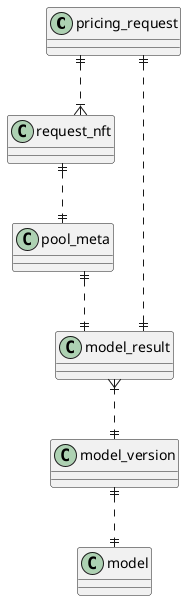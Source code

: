 @startuml
'https://plantuml.com/class-diagram

skinparam linetype ortho

pricing_request ||..|{ request_nft
request_nft ||..|| pool_meta
pool_meta ||..|| model_result
model_result ||..|| pricing_request
model_result }|..|| model_version
model_version ||..|| model

@enduml